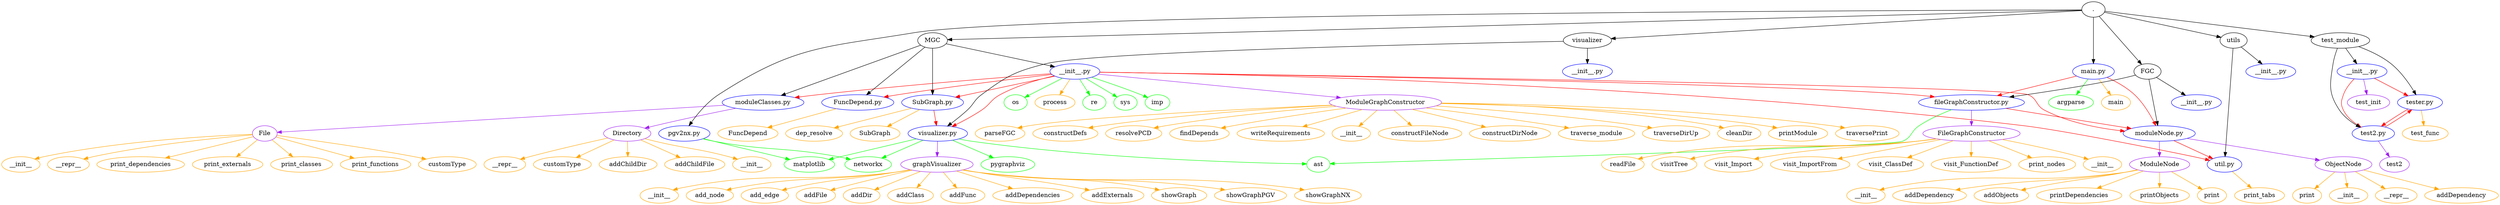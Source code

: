 digraph "" {
	graph [bb="0,0,4768.7,468"];
	node [label="\N"];
	networkx	 [color=green,
		height=0.5,
		pos="1658.6,90",
		width=1.2085];
	"./pgv2nx.py"	 [color=blue,
		height=0.5,
		label="pgv2nx.py",
		pos="1309.6,162",
		width=1.3248];
	"./pgv2nx.py" -> networkx	 [color=green,
		pos="e,1625.4,101.84 1344.9,149.91 1352,147.73 1359.5,145.64 1366.6,144 1470.4,119.89 1499.9,132.65 1603.6,108 1607.5,107.07 1611.5,106 \
1615.5,104.84"];
	matplotlib	 [color=green,
		height=0.5,
		pos="1548.6,90",
		width=1.2917];
	"./pgv2nx.py" -> matplotlib	 [color=green,
		pos="e,1512.8,101.7 1346,150.33 1352.9,148.19 1359.9,146 1366.6,144 1422.4,127.23 1436.9,124.91 1492.6,108 1496,106.98 1499.4,105.9 1502.9,\
104.81"];
	argparse	 [color=green,
		height=0.5,
		pos="3933.6,234",
		width=1.1111];
	"./main.py"	 [color=blue,
		height=0.5,
		label="main.py",
		pos="3951.6,306",
		width=1.0833];
	"./main.py" -> argparse	 [color=green,
		pos="e,3938.1,251.91 3947,287.83 3945.1,279.93 3942.7,270.49 3940.5,261.74"];
	"./FGC/fileGraphConstructor.py"	 [color=blue,
		height=0.5,
		label="fileGraphConstructor.py",
		pos="3741.6,234",
		width=2.6667];
	"./main.py" -> "./FGC/fileGraphConstructor.py"	 [color=red,
		pos="e,3788,249.93 3920.1,295.22 3887.9,284.15 3837,266.7 3797.7,253.25"];
	"./FGC/moduleNode.py"	 [color=blue,
		height=0.5,
		label="moduleNode.py",
		pos="4110.6,162",
		width=1.8611];
	"./main.py" -> "./FGC/moduleNode.py"	 [color=red,
		pos="e,4103.3,180.24 3982.9,295.25 4005.4,286.34 4035.3,271.9 4056.6,252 4075.4,234.42 4089.8,208.86 4099.1,189.47"];
	"./main.py-main"	 [color=orange,
		height=0.5,
		label=main,
		pos="4019.6,234",
		width=0.77193];
	"./main.py" -> "./main.py-main"	 [color=orange,
		pos="e,4004.8,249.62 3967.4,289.3 3976.5,279.67 3988,267.43 3997.9,256.91"];
	"./FGC/fileGraphConstructor.py" -> "./FGC/moduleNode.py"	 [color=red,
		pos="e,4056.3,172.6 3808.4,220.96 3876,207.78 3979.7,187.55 4046.3,174.54"];
	ast	 [color=green,
		height=0.5,
		pos="2508.6,90",
		width=0.75];
	"./FGC/fileGraphConstructor.py" -> ast	 [color=green,
		pos="e,2535.6,91.069 3707.4,217.14 3688.7,207.32 3665.6,194.12 3646.6,180 3627.9,166.15 3630,153.14 3608.6,144 3583.6,133.32 2734.7,98.991 \
2545.6,91.467"];
	"./FGC/fileGraphConstructor.py-FileGraphConstructor"	 [color=purple,
		height=0.5,
		label=FileGraphConstructor,
		pos="3743.6,162",
		width=2.4367];
	"./FGC/fileGraphConstructor.py" -> "./FGC/fileGraphConstructor.py-FileGraphConstructor"	 [color=purple,
		pos="e,3743.1,180.41 3742.1,215.83 3742.3,208.13 3742.6,198.97 3742.8,190.42"];
	"./utils/util.py"	 [color=blue,
		height=0.5,
		label="util.py",
		pos="4245.6,90",
		width=0.91667];
	"./FGC/moduleNode.py" -> "./utils/util.py"	 [color=red,
		pos="e,4221.7,102.75 4140.9,145.84 4162.2,134.45 4190.8,119.2 4212.7,107.52"];
	"./FGC/moduleNode.py-ObjectNode"	 [color=purple,
		height=0.5,
		label=ObjectNode,
		pos="4469.6,90",
		width=1.4676];
	"./FGC/moduleNode.py" -> "./FGC/moduleNode.py-ObjectNode"	 [color=purple,
		pos="e,4424,99.139 4164.3,151.22 4231.5,137.75 4345.9,114.81 4413.9,101.16"];
	"./FGC/moduleNode.py-ModuleNode"	 [color=purple,
		height=0.5,
		label=ModuleNode,
		pos="4110.6,90",
		width=1.577];
	"./FGC/moduleNode.py" -> "./FGC/moduleNode.py-ModuleNode"	 [color=purple,
		pos="e,4110.6,108.41 4110.6,143.83 4110.6,136.13 4110.6,126.97 4110.6,118.42"];
	"./FGC/fileGraphConstructor.py-FileGraphConstructor-__init__"	 [color=orange,
		height=0.5,
		label=__init__,
		pos="3996.6,90",
		width=1.0996];
	"./FGC/fileGraphConstructor.py-FileGraphConstructor" -> "./FGC/fileGraphConstructor.py-FileGraphConstructor-__init__"	 [color=orange,
		pos="e,3966.5,101.8 3801.5,148.41 3842.8,138.31 3899.5,123.63 3948.6,108 3951.3,107.13 3954.1,106.19 3957,105.21"];
	"./FGC/fileGraphConstructor.py-FileGraphConstructor-readFile"	 [color=orange,
		height=0.5,
		label=readFile,
		pos="3079.6,90",
		width=1.0856];
	"./FGC/fileGraphConstructor.py-FileGraphConstructor" -> "./FGC/fileGraphConstructor.py-FileGraphConstructor-readFile"	 [color=orange,
		pos="e,3108.4,102.33 3679.5,149.64 3667,147.52 3653.9,145.51 3641.6,144 3414.3,116.06 3351.3,156.71 3127.6,108 3124.4,107.31 3121.2,106.45 \
3117.9,105.48"];
	"./FGC/fileGraphConstructor.py-FileGraphConstructor-visitTree"	 [color=orange,
		height=0.5,
		label=visitTree,
		pos="3177.6,90",
		width=1.1453];
	"./FGC/fileGraphConstructor.py-FileGraphConstructor" -> "./FGC/fileGraphConstructor.py-FileGraphConstructor-visitTree"	 [color=orange,
		pos="e,3207.9,102.32 3679.2,149.76 3666.8,147.64 3653.8,145.61 3641.6,144 3458.5,119.93 3408,147.61 3227.6,108 3224.3,107.29 3221,106.42 \
3217.7,105.45"];
	"./FGC/fileGraphConstructor.py-FileGraphConstructor-visit_Import"	 [color=orange,
		height=0.5,
		label=visit_Import,
		pos="3290.6,90",
		width=1.4953];
	"./FGC/fileGraphConstructor.py-FileGraphConstructor" -> "./FGC/fileGraphConstructor.py-FileGraphConstructor-visit_Import"	 [color=orange,
		pos="e,3330,102.27 3678.1,149.94 3666,147.85 3653.4,145.78 3641.6,144 3514,124.79 3480,133.8 3353.6,108 3349.1,107.09 3344.6,106.03 3340,\
104.89"];
	"./FGC/fileGraphConstructor.py-FileGraphConstructor-visit_ImportFrom"	 [color=orange,
		height=0.5,
		label=visit_ImportFrom,
		pos="3435.6,90",
		width=2.0277];
	"./FGC/fileGraphConstructor.py-FileGraphConstructor" -> "./FGC/fileGraphConstructor.py-FileGraphConstructor-visit_ImportFrom"	 [color=orange,
		pos="e,3488.6,102.4 3685.7,148.46 3632.3,135.99 3553.4,117.55 3498.6,104.73"];
	"./FGC/fileGraphConstructor.py-FileGraphConstructor-visit_ClassDef"	 [color=orange,
		height=0.5,
		label=visit_ClassDef,
		pos="3588.6,90",
		width=1.7273];
	"./FGC/fileGraphConstructor.py-FileGraphConstructor" -> "./FGC/fileGraphConstructor.py-FileGraphConstructor-visit_ClassDef"	 [color=orange,
		pos="e,3621.6,105.33 3708,145.48 3685.1,134.82 3655.1,120.89 3630.9,109.65"];
	"./FGC/fileGraphConstructor.py-FileGraphConstructor-visit_FunctionDef"	 [color=orange,
		height=0.5,
		label=visit_FunctionDef,
		pos="3743.6,90",
		width=2.0684];
	"./FGC/fileGraphConstructor.py-FileGraphConstructor" -> "./FGC/fileGraphConstructor.py-FileGraphConstructor-visit_FunctionDef"	 [color=orange,
		pos="e,3743.6,108.41 3743.6,143.83 3743.6,136.13 3743.6,126.97 3743.6,118.42"];
	"./FGC/fileGraphConstructor.py-FileGraphConstructor-print_nodes"	 [color=orange,
		height=0.5,
		label=print_nodes,
		pos="3887.6,90",
		width=1.4406];
	"./FGC/fileGraphConstructor.py-FileGraphConstructor" -> "./FGC/fileGraphConstructor.py-FileGraphConstructor-print_nodes"	 [color=orange,
		pos="e,3857.8,104.9 3777,145.3 3798.4,134.61 3826.2,120.71 3848.6,109.51"];
	"./utils/util.py-print_tabs"	 [color=orange,
		height=0.5,
		label=print_tabs,
		pos="4299.6,18",
		width=1.2632];
	"./utils/util.py" -> "./utils/util.py-print_tabs"	 [color=orange,
		pos="e,4286.4,35.613 4258.1,73.301 4264.7,64.561 4272.8,53.667 4280.2,43.865"];
	"./FGC/moduleNode.py-ObjectNode-__init__"	 [color=orange,
		height=0.5,
		label=__init__,
		pos="4474.6,18",
		width=1.0996];
	"./FGC/moduleNode.py-ObjectNode" -> "./FGC/moduleNode.py-ObjectNode-__init__"	 [color=orange,
		pos="e,4473.3,36.413 4470.8,71.831 4471.4,64.131 4472,54.974 4472.6,46.417"];
	"./FGC/moduleNode.py-ObjectNode-__repr__"	 [color=orange,
		height=0.5,
		label=__repr__,
		pos="4574.6,18",
		width=1.1675];
	"./FGC/moduleNode.py-ObjectNode" -> "./FGC/moduleNode.py-ObjectNode-__repr__"	 [color=orange,
		pos="e,4552.2,33.364 4493.2,73.842 4508,63.627 4527.5,50.312 4543.6,39.247"];
	"./FGC/moduleNode.py-ObjectNode-addDependency"	 [color=orange,
		height=0.5,
		label=addDependency,
		pos="4701.6,18",
		width=1.8631];
	"./FGC/moduleNode.py-ObjectNode" -> "./FGC/moduleNode.py-ObjectNode-addDependency"	 [color=orange,
		pos="e,4657.6,31.657 4508.7,77.868 4546.9,66.007 4605.4,47.855 4647.9,34.648"];
	"./FGC/moduleNode.py-ObjectNode-print"	 [color=orange,
		height=0.5,
		label=print,
		pos="4389.6,18",
		width=0.75];
	"./FGC/moduleNode.py-ObjectNode" -> "./FGC/moduleNode.py-ObjectNode-print"	 [color=orange,
		pos="e,4405.7,32.511 4450.6,72.937 4439.4,62.84 4425.1,49.964 4413.2,39.216"];
	"./FGC/moduleNode.py-ModuleNode-__init__"	 [color=orange,
		height=0.5,
		label=__init__,
		pos="3558.6,18",
		width=1.0996];
	"./FGC/moduleNode.py-ModuleNode" -> "./FGC/moduleNode.py-ModuleNode-__init__"	 [color=orange,
		pos="e,3588,30.26 4069.6,77.392 4061.7,75.319 4053.4,73.395 4045.6,72 3853.3,37.785 3798.3,78.058 3607.6,36 3604.4,35.288 3601.1,34.413 \
3597.8,33.436"];
	"./FGC/moduleNode.py-ModuleNode-addDependency"	 [color=orange,
		height=0.5,
		label=addDependency,
		pos="3683.6,18",
		width=1.8631];
	"./FGC/moduleNode.py-ModuleNode" -> "./FGC/moduleNode.py-ModuleNode-addDependency"	 [color=orange,
		pos="e,3732.5,30.396 4069.2,77.573 4061.4,75.508 4053.3,73.541 4045.6,72 3920,46.838 3885.7,58.796 3759.6,36 3753.9,34.98 3748.1,33.806 \
3742.3,32.556"];
	"./FGC/moduleNode.py-ModuleNode-addObjects"	 [color=orange,
		height=0.5,
		label=addObjects,
		pos="3818.6,18",
		width=1.3858];
	"./FGC/moduleNode.py-ModuleNode" -> "./FGC/moduleNode.py-ModuleNode-addObjects"	 [color=orange,
		pos="e,3856.2,30.003 4068.4,77.921 4060.8,75.867 4053,73.814 4045.6,72 3971.4,53.802 3951.5,55.159 3877.6,36 3873.8,35.016 3869.9,33.944 \
3865.9,32.831"];
	"./FGC/moduleNode.py-ModuleNode-printDependencies"	 [color=orange,
		height=0.5,
		label=printDependencies,
		pos="3962.6,18",
		width=2.1224];
	"./FGC/moduleNode.py-ModuleNode" -> "./FGC/moduleNode.py-ModuleNode-printDependencies"	 [color=orange,
		pos="e,3996.1,34.327 4079.6,74.906 4058,64.422 4029,50.318 4005.3,38.774"];
	"./FGC/moduleNode.py-ModuleNode-printObjects"	 [color=orange,
		height=0.5,
		label=printObjects,
		pos="4110.6,18",
		width=1.4951];
	"./FGC/moduleNode.py-ModuleNode" -> "./FGC/moduleNode.py-ModuleNode-printObjects"	 [color=orange,
		pos="e,4110.6,36.413 4110.6,71.831 4110.6,64.131 4110.6,54.974 4110.6,46.417"];
	"./FGC/moduleNode.py-ModuleNode-print"	 [color=orange,
		height=0.5,
		label=print,
		pos="4209.6,18",
		width=0.75];
	"./FGC/moduleNode.py-ModuleNode" -> "./FGC/moduleNode.py-ModuleNode-print"	 [color=orange,
		pos="e,4191.1,31.479 4133.5,73.301 4148.3,62.575 4167.5,48.604 4182.9,37.389"];
	"./test_module/tester.py"	 [color=blue,
		height=0.5,
		label="tester.py",
		pos="4650.6,234",
		width=1.1111];
	"./test_module/test2.py"	 [color=blue,
		height=0.5,
		label="test2.py",
		pos="4557.6,162",
		width=1.0556];
	"./test_module/tester.py" -> "./test_module/test2.py"	 [color=red,
		pos="e,4573.2,178.56 4626.2,219.43 4612.3,209.63 4595.1,196.5 4581.3,185.27"];
	"./test_module/tester.py-test_func"	 [color=orange,
		height=0.5,
		label=test_func,
		pos="4656.6,162",
		width=1.1812];
	"./test_module/tester.py" -> "./test_module/tester.py-test_func"	 [color=orange,
		pos="e,4655.1,180.41 4652.1,215.83 4652.7,208.13 4653.5,198.97 4654.2,190.42"];
	"./test_module/test2.py" -> "./test_module/tester.py"	 [color=red,
		pos="e,4634.8,217.3 4581.4,176.18 4595.5,186.06 4613,199.45 4627,210.85"];
	"./test_module/test2.py-test2"	 [color=purple,
		height=0.5,
		label=test2,
		pos="4567.6,90",
		width=0.75];
	"./test_module/test2.py" -> "./test_module/test2.py-test2"	 [color=purple,
		pos="e,4565,108.41 4560.1,143.83 4561.2,136.13 4562.5,126.97 4563.6,118.42"];
	"./test_module/__init__.py"	 [color=blue,
		height=0.5,
		label="__init__.py",
		pos="4540.6,306",
		width=1.4067];
	"./test_module/__init__.py" -> "./test_module/tester.py"	 [color=red,
		pos="e,4627.7,248.95 4565,290.02 4581,279.58 4601.9,265.84 4619.1,254.58"];
	"./test_module/__init__.py" -> "./test_module/test2.py"	 [color=red,
		pos="e,4536.5,177.19 4525.4,288.33 4517.8,278.37 4509.5,265.28 4505.6,252 4501,236.66 4499.6,230.84 4505.6,216 4510.5,203.83 4519.6,192.88 \
4528.8,184.07"];
	"./test_module/__init__.py-test_init"	 [color=purple,
		height=0.5,
		label=test_init,
		pos="4553.6,234",
		width=1.0723];
	"./test_module/__init__.py" -> "./test_module/__init__.py-test_init"	 [color=purple,
		pos="e,4550.3,252.41 4543.9,287.83 4545.3,280.13 4546.9,270.97 4548.5,262.42"];
	os	 [color=green,
		height=0.5,
		pos="1930.6,234",
		width=0.75];
	"./MGC/__init__.py"	 [color=blue,
		height=0.5,
		label="__init__.py",
		pos="2053.6,306",
		width=1.4067];
	"./MGC/__init__.py" -> "./FGC/fileGraphConstructor.py"	 [color=red,
		pos="e,3672.8,246.64 2104.3,305.14 2339.4,301.02 3324.9,282.22 3631.6,252 3641.7,251 3652.4,249.65 3662.8,248.14"];
	"./MGC/__init__.py" -> "./FGC/moduleNode.py"	 [color=red,
		pos="e,4047.5,168.14 2104.5,304.96 2392.4,299.05 3805.3,269.19 3846.6,252 3868.1,243.06 3864.1,227.08 3884.6,216 3932,190.31 3991.5,176.73 \
4037.6,169.61"];
	"./MGC/__init__.py" -> "./utils/util.py"	 [color=red,
		pos="e,4216.2,98.203 2104.3,305.03 2317,300.43 3157.7,276.75 3840.6,180 3976.4,160.76 4134.2,120.36 4206.2,100.91"];
	"./MGC/__init__.py" -> os	 [color=green,
		pos="e,1951.2,246.09 2027.2,290.55 2007.5,279.02 1980.5,263.24 1960.1,251.28"];
	"./MGC/moduleClasses.py"	 [color=blue,
		height=0.5,
		label="moduleClasses.py",
		pos="1441.6,234",
		width=2.0616];
	"./MGC/__init__.py" -> "./MGC/moduleClasses.py"	 [color=red,
		pos="e,1498,245.74 2004,302.3 1911.5,295.06 1706.2,277.48 1534.6,252 1526,250.72 1516.9,249.2 1508,247.59"];
	"./visualizer/visualizer.py"	 [color=blue,
		height=0.5,
		label="visualizer.py",
		pos="1792.6,162",
		width=1.5293];
	"./MGC/__init__.py" -> "./visualizer/visualizer.py"	 [color=red,
		pos="e,1811.3,179.27 2010.5,296.3 1977.3,287.7 1931.2,273.19 1894.6,252 1886.2,247.12 1846.3,211.25 1819,186.3"];
	re	 [color=green,
		height=0.5,
		pos="2094.6,234",
		width=0.75];
	"./MGC/__init__.py" -> re	 [color=green,
		pos="e,2084.9,251.1 2063.7,288.2 2068.6,279.71 2074.4,269.38 2079.8,260.02"];
	sys	 [color=green,
		height=0.5,
		pos="2166.6,234",
		width=0.75];
	"./MGC/__init__.py" -> sys	 [color=green,
		pos="e,2146.7,246.65 2078.4,290.2 2096,278.96 2119.8,263.83 2138.2,252.1"];
	imp	 [color=green,
		height=0.5,
		pos="2238.6,234",
		width=0.75];
	"./MGC/__init__.py" -> imp	 [color=green,
		pos="e,2217.1,245.26 2091.1,293.75 2121.5,283.5 2165.3,268.02 2202.6,252 2204.4,251.23 2206.2,250.42 2208,249.59"];
	"./MGC/SubGraph.py"	 [color=blue,
		height=0.5,
		label="SubGraph.py",
		pos="1752.6,234",
		width=1.584];
	"./MGC/__init__.py" -> "./MGC/SubGraph.py"	 [color=red,
		pos="e,1798.2,244.9 2011.4,295.91 1958.3,283.2 1866.8,261.31 1808,247.26"];
	"./MGC/FuncDepend.py"	 [color=blue,
		height=0.5,
		label="FuncDepend.py",
		pos="1610.6,234",
		width=1.8472];
	"./MGC/__init__.py" -> "./MGC/FuncDepend.py"	 [color=red,
		pos="e,1659.5,246.24 2005.6,300.28 1935.2,291.6 1800.3,273.79 1686.6,252 1681,250.92 1675.1,249.71 1669.3,248.43"];
	"./MGC/__init__.py-ModuleGraphConstructor"	 [color=purple,
		height=0.5,
		label=ModuleGraphConstructor,
		pos="2642.6,234",
		width=2.8187];
	"./MGC/__init__.py" -> "./MGC/__init__.py-ModuleGraphConstructor"	 [color=purple,
		pos="e,2559,244.22 2101.8,300.11 2199.4,288.18 2421.8,260.99 2548.9,245.46"];
	"./MGC/__init__.py-process"	 [color=orange,
		height=0.5,
		label=process,
		pos="2012.6,234",
		width=1.0175];
	"./MGC/__init__.py" -> "./MGC/__init__.py-process"	 [color=orange,
		pos="e,2022.5,251.34 2043.5,288.2 2038.6,279.77 2032.8,269.53 2027.5,260.23"];
	"./MGC/moduleClasses.py-File"	 [color=purple,
		height=0.5,
		label=File,
		pos="507.59,162",
		width=0.75];
	"./MGC/moduleClasses.py" -> "./MGC/moduleClasses.py-File"	 [color=purple,
		pos="e,534.47,164.07 1370.6,228.53 1184.1,214.15 684.93,175.67 544.69,164.86"];
	"./MGC/moduleClasses.py-Directory"	 [color=purple,
		height=0.5,
		label=Directory,
		pos="1199.6,162",
		width=1.222];
	"./MGC/moduleClasses.py" -> "./MGC/moduleClasses.py-Directory"	 [color=purple,
		pos="e,1233.2,173.68 1392,220.56 1353.8,210.02 1299.7,194.71 1252.6,180 1249.4,179.01 1246.2,177.97 1242.9,176.91"];
	"./visualizer/visualizer.py" -> networkx	 [color=green,
		pos="e,1685.5,104.44 1763.8,146.55 1743.5,135.64 1716.1,120.92 1694.4,109.24"];
	"./visualizer/visualizer.py" -> matplotlib	 [color=green,
		pos="e,1584.7,101.56 1750.5,150.18 1712.6,139.43 1655.2,123.01 1605.6,108 1602,106.92 1598.3,105.78 1594.6,104.63"];
	"./visualizer/visualizer.py" -> ast	 [color=green,
		pos="e,2481.3,90.395 1832.6,149.48 1840.5,147.37 1848.7,145.41 1856.6,144 2087.7,102.33 2370.7,92.748 2471.1,90.601"];
	pygraphviz	 [color=green,
		height=0.5,
		pos="1925.6,90",
		width=1.3889];
	"./visualizer/visualizer.py" -> pygraphviz	 [color=green,
		pos="e,1897.6,105.17 1821.1,146.55 1840.9,135.85 1867.4,121.51 1888.8,109.94"];
	"./visualizer/visualizer.py-graphVisualizer"	 [color=purple,
		height=0.5,
		label=graphVisualizer,
		pos="1791.6,90",
		width=1.8349];
	"./visualizer/visualizer.py" -> "./visualizer/visualizer.py-graphVisualizer"	 [color=purple,
		pos="e,1791.8,108.41 1792.3,143.83 1792.2,136.13 1792.1,126.97 1792,118.42"];
	"./MGC/SubGraph.py" -> "./visualizer/visualizer.py"	 [color=red,
		pos="e,1782.7,179.84 1762.5,216.2 1767.1,207.89 1772.7,197.83 1777.8,188.64"];
	"./MGC/SubGraph.py-dep_resolve"	 [color=orange,
		height=0.5,
		label=dep_resolve,
		pos="1556.6,162",
		width=1.4676];
	"./MGC/SubGraph.py" -> "./MGC/SubGraph.py-dep_resolve"	 [color=orange,
		pos="e,1592.8,175.3 1715.3,220.29 1683.2,208.52 1636.9,191.5 1602.6,178.89"];
	"./MGC/SubGraph.py-SubGraph"	 [color=orange,
		height=0.5,
		label="SubGraph",
		pos="1673.6,162",
		width=1.2769];
	"./MGC/SubGraph.py" -> "./MGC/SubGraph.py-SubGraph"	 [color=orange,
		pos="e,1691.9,178.69 1733.9,216.94 1723.6,207.54 1710.6,195.75 1699.4,185.49"];
	"./MGC/FuncDepend.py-FuncDepend"	 [color=orange,
		height=0.5,
		label=FuncDepend,
		pos="1430.6,162",
		width=1.536];
	"./MGC/FuncDepend.py" -> "./MGC/FuncDepend.py-FuncDepend"	 [color=orange,
		pos="e,1465.7,176.04 1573.3,219.08 1544.8,207.67 1505.3,191.9 1475.1,179.82"];
	"./MGC/__init__.py-ModuleGraphConstructor-__init__"	 [color=orange,
		height=0.5,
		label=__init__,
		pos="2575.6,162",
		width=1.0996];
	"./MGC/__init__.py-ModuleGraphConstructor" -> "./MGC/__init__.py-ModuleGraphConstructor-__init__"	 [color=orange,
		pos="e,2591,178.61 2626,216.2 2617.6,207.13 2607.2,195.97 2598.1,186.14"];
	"./MGC/__init__.py-ModuleGraphConstructor-constructFileNode"	 [color=orange,
		height=0.5,
		label=constructFileNode,
		pos="2708.6,162",
		width=2.0954];
	"./MGC/__init__.py-ModuleGraphConstructor" -> "./MGC/__init__.py-ModuleGraphConstructor-constructFileNode"	 [color=orange,
		pos="e,2692.5,179.59 2658.9,216.2 2667,207.4 2676.9,196.62 2685.7,187"];
	"./MGC/__init__.py-ModuleGraphConstructor-constructDirNode"	 [color=orange,
		height=0.5,
		label=constructDirNode,
		pos="2875.6,162",
		width=2.0407];
	"./MGC/__init__.py-ModuleGraphConstructor" -> "./MGC/__init__.py-ModuleGraphConstructor-constructDirNode"	 [color=orange,
		pos="e,2829.9,176.13 2693.1,218.38 2730.5,206.84 2781.3,191.13 2819.9,179.22"];
	"./MGC/__init__.py-ModuleGraphConstructor-traverse_module"	 [color=orange,
		height=0.5,
		label=traverse_module,
		pos="3036.6,162",
		width=1.9178];
	"./MGC/__init__.py-ModuleGraphConstructor" -> "./MGC/__init__.py-ModuleGraphConstructor-traverse_module"	 [color=orange,
		pos="e,2985.3,174.12 2718.9,222.11 2782.8,211.87 2876.4,196.2 2957.6,180 2963.3,178.85 2969.3,177.6 2975.3,176.32"];
	"./MGC/__init__.py-ModuleGraphConstructor-traverseDirUp"	 [color=orange,
		height=0.5,
		label=traverseDirUp,
		pos="3184.6,162",
		width=1.6858];
	"./MGC/__init__.py-ModuleGraphConstructor" -> "./MGC/__init__.py-ModuleGraphConstructor-traverseDirUp"	 [color=orange,
		pos="e,3140.4,174.36 2736.7,227.07 2832.4,219.13 2984.6,204.03 3114.6,180 3119.7,179.05 3125,177.94 3130.3,176.75"];
	"./MGC/__init__.py-ModuleGraphConstructor-cleanDir"	 [color=orange,
		height=0.5,
		label=cleanDir,
		pos="3303.6,162",
		width=1.1264];
	"./MGC/__init__.py-ModuleGraphConstructor" -> "./MGC/__init__.py-ModuleGraphConstructor-cleanDir"	 [color=orange,
		pos="e,3273.9,174.32 2739.4,228.58 2886.4,219.82 3159.1,201.34 3254.6,180 3257.8,179.29 3261,178.42 3264.3,177.45"];
	"./MGC/__init__.py-ModuleGraphConstructor-printModule"	 [color=orange,
		height=0.5,
		label=printModule,
		pos="3416.6,162",
		width=1.5089];
	"./MGC/__init__.py-ModuleGraphConstructor" -> "./MGC/__init__.py-ModuleGraphConstructor-printModule"	 [color=orange,
		pos="e,3377.2,174.57 2740.2,229.04 2906.7,220.17 3238.6,200.58 3353.6,180 3358.1,179.2 3362.7,178.21 3367.2,177.12"];
	"./MGC/__init__.py-ModuleGraphConstructor-traversePrint"	 [color=orange,
		height=0.5,
		label=traversePrint,
		pos="3544.6,162",
		width=1.5359];
	"./MGC/__init__.py-ModuleGraphConstructor" -> "./MGC/__init__.py-ModuleGraphConstructor-traversePrint"	 [color=orange,
		pos="e,3504.3,174.54 2741.9,230.16 2932,222.38 3340.4,203.5 3479.6,180 3484.4,179.19 3489.3,178.17 3494.3,177.02"];
	"./MGC/__init__.py-ModuleGraphConstructor-parseFGC"	 [color=orange,
		height=0.5,
		label=parseFGC,
		pos="1911.6,162",
		width=1.2769];
	"./MGC/__init__.py-ModuleGraphConstructor" -> "./MGC/__init__.py-ModuleGraphConstructor-parseFGC"	 [color=orange,
		pos="e,1945.3,174.42 2544.9,229.05 2385.1,220.46 2074.4,201.64 1966.6,180 1962.8,179.23 1958.8,178.28 1954.9,177.23"];
	"./MGC/__init__.py-ModuleGraphConstructor-constructDefs"	 [color=orange,
		height=0.5,
		label=constructDefs,
		pos="2034.6,162",
		width=1.645];
	"./MGC/__init__.py-ModuleGraphConstructor" -> "./MGC/__init__.py-ModuleGraphConstructor-constructDefs"	 [color=orange,
		pos="e,2077.5,174.47 2544.9,228.92 2436.2,222.18 2255.8,207.75 2102.6,180 2097.6,179.1 2092.5,178.02 2087.3,176.84"];
	"./MGC/__init__.py-ModuleGraphConstructor-resolvePCD"	 [color=orange,
		height=0.5,
		label=resolvePCD,
		pos="2164.6,162",
		width=1.468];
	"./MGC/__init__.py-ModuleGraphConstructor" -> "./MGC/__init__.py-ModuleGraphConstructor-resolvePCD"	 [color=orange,
		pos="e,2203.4,174.25 2551,226.19 2466.3,218 2337.1,203.07 2226.6,180 2222.2,179.09 2217.7,178.02 2213.2,176.87"];
	"./MGC/__init__.py-ModuleGraphConstructor-findDepends"	 [color=orange,
		height=0.5,
		label=findDepends,
		pos="2290.6,162",
		width=1.5226];
	"./MGC/__init__.py-ModuleGraphConstructor" -> "./MGC/__init__.py-ModuleGraphConstructor-findDepends"	 [color=orange,
		pos="e,2331.4,174.07 2567.6,221.82 2509.3,211.89 2426.4,196.8 2354.6,180 2350.2,178.98 2345.7,177.86 2341.2,176.69"];
	"./MGC/__init__.py-ModuleGraphConstructor-writeRequirements"	 [color=orange,
		height=0.5,
		label=writeRequirements,
		pos="2440.6,162",
		width=2.1499];
	"./MGC/__init__.py-ModuleGraphConstructor" -> "./MGC/__init__.py-ModuleGraphConstructor-writeRequirements"	 [color=orange,
		pos="e,2483,177.12 2597.3,217.84 2566.3,206.8 2525.1,192.12 2492.7,180.59"];
	"./MGC/moduleClasses.py-File-__init__"	 [color=orange,
		height=0.5,
		label=__init__,
		pos="39.586,90",
		width=1.0996];
	"./MGC/moduleClasses.py-File" -> "./MGC/moduleClasses.py-File-__init__"	 [color=orange,
		pos="e,69.055,102.03 480.24,160.6 412.82,156.68 233.56,143.49 88.586,108 85.373,107.21 82.081,106.29 78.796,105.27"];
	"./MGC/moduleClasses.py-File-__repr__"	 [color=orange,
		height=0.5,
		label=__repr__,
		pos="139.59,90",
		width=1.1675];
	"./MGC/moduleClasses.py-File" -> "./MGC/moduleClasses.py-File-__repr__"	 [color=orange,
		pos="e,171.16,102.08 480.54,158.97 425.39,152.46 296.23,135.43 190.59,108 187.41,107.17 184.14,106.24 180.88,105.24"];
	"./MGC/moduleClasses.py-File-print_dependencies"	 [color=orange,
		height=0.5,
		label=print_dependencies,
		pos="278.59,90",
		width=2.1907];
	"./MGC/moduleClasses.py-File" -> "./MGC/moduleClasses.py-File-print_dependencies"	 [color=orange,
		pos="e,325.05,104.61 483.08,154.29 447.96,143.25 382.34,122.62 334.88,107.7"];
	"./MGC/moduleClasses.py-File-print_externals"	 [color=orange,
		height=0.5,
		label=print_externals,
		pos="438.59,90",
		width=1.7542];
	"./MGC/moduleClasses.py-File" -> "./MGC/moduleClasses.py-File-print_externals"	 [color=orange,
		pos="e,455.38,107.53 492.95,146.73 484.1,137.5 472.61,125.5 462.47,114.92"];
	"./MGC/moduleClasses.py-File-print_classes"	 [color=orange,
		height=0.5,
		label=print_classes,
		pos="575.59,90",
		width=1.5497];
	"./MGC/moduleClasses.py-File" -> "./MGC/moduleClasses.py-File-print_classes"	 [color=orange,
		pos="e,559.28,107.27 522.01,146.73 530.79,137.43 542.22,125.33 552.27,114.69"];
	"./MGC/moduleClasses.py-File-print_functions"	 [color=orange,
		height=0.5,
		label=print_functions,
		pos="713.59,90",
		width=1.7818];
	"./MGC/moduleClasses.py-File" -> "./MGC/moduleClasses.py-File-print_functions"	 [color=orange,
		pos="e,673.08,104.16 531.62,153.6 563.82,142.35 621.74,122.1 663.61,107.47"];
	"./MGC/moduleClasses.py-File-customType"	 [color=orange,
		height=0.5,
		label=customType,
		pos="848.59,90",
		width=1.4779];
	"./MGC/moduleClasses.py-File" -> "./MGC/moduleClasses.py-File-customType"	 [color=orange,
		pos="e,809.04,102.07 533.92,157.73 583.61,149.49 694.51,130.23 786.59,108 790.69,107.01 794.93,105.92 799.18,104.78"];
	"./MGC/moduleClasses.py-Directory-__init__"	 [color=orange,
		height=0.5,
		label=__init__,
		pos="1443.6,90",
		width=1.0996];
	"./MGC/moduleClasses.py-Directory" -> "./MGC/moduleClasses.py-Directory-__init__"	 [color=orange,
		pos="e,1413.2,101.73 1233.1,150.17 1239.5,148.03 1246.3,145.88 1252.6,144 1315,125.52 1332.4,127.25 1394.6,108 1397.5,107.09 1400.5,106.11 \
1403.6,105.08"];
	"./MGC/moduleClasses.py-Directory-__repr__"	 [color=orange,
		height=0.5,
		label=__repr__,
		pos="961.59,90",
		width=1.1675];
	"./MGC/moduleClasses.py-Directory" -> "./MGC/moduleClasses.py-Directory-__repr__"	 [color=orange,
		pos="e,993.87,101.71 1162.8,152.07 1125,141.68 1064.4,124.61 1012.6,108 1009.6,107.06 1006.6,106.06 1003.6,105.03"];
	"./MGC/moduleClasses.py-Directory-customType"	 [color=orange,
		height=0.5,
		label=customType,
		pos="1074.6,90",
		width=1.4779];
	"./MGC/moduleClasses.py-Directory" -> "./MGC/moduleClasses.py-Directory-customType"	 [color=orange,
		pos="e,1101.9,105.72 1174,147.26 1155.7,136.72 1130.8,122.4 1110.5,110.71"];
	"./MGC/moduleClasses.py-Directory-addChildDir"	 [color=orange,
		height=0.5,
		label=addChildDir,
		pos="1200.6,90",
		width=1.5089];
	"./MGC/moduleClasses.py-Directory" -> "./MGC/moduleClasses.py-Directory-addChildDir"	 [color=orange,
		pos="e,1200.3,108.41 1199.8,143.83 1199.9,136.13 1200.1,126.97 1200.2,118.42"];
	"./MGC/moduleClasses.py-Directory-addChildFile"	 [color=orange,
		height=0.5,
		label=addChildFile,
		pos="1329.6,90",
		width=1.5636];
	"./MGC/moduleClasses.py-Directory" -> "./MGC/moduleClasses.py-Directory-addChildFile"	 [color=orange,
		pos="e,1301.1,105.8 1225.9,147.43 1245,136.86 1271.1,122.41 1292.3,110.65"];
	"./visualizer/visualizer.py-graphVisualizer-__init__"	 [color=orange,
		height=0.5,
		label=__init__,
		pos="1250.6,18",
		width=1.0996];
	"./visualizer/visualizer.py-graphVisualizer" -> "./visualizer/visualizer.py-graphVisualizer-__init__"	 [color=orange,
		pos="e,1280,30.234 1742.3,77.818 1732.2,75.629 1721.6,73.553 1711.6,72 1530,43.762 1479,76.041 1299.6,36 1296.4,35.279 1293.1,34.398 \
1289.8,33.417"];
	"./visualizer/visualizer.py-graphVisualizer-add_node"	 [color=orange,
		height=0.5,
		label=add_node,
		pos="1352.6,18",
		width=1.2358];
	"./visualizer/visualizer.py-graphVisualizer" -> "./visualizer/visualizer.py-graphVisualizer-add_node"	 [color=orange,
		pos="e,1385.4,30.324 1741.8,77.959 1731.8,75.784 1721.4,73.678 1711.6,72 1576.6,48.939 1539.2,66.185 1405.6,36 1402.2,35.227 1398.7,34.314 \
1395.1,33.316"];
	"./visualizer/visualizer.py-graphVisualizer-add_edge"	 [color=orange,
		height=0.5,
		label=add_edge,
		pos="1458.6,18",
		width=1.222];
	"./visualizer/visualizer.py-graphVisualizer" -> "./visualizer/visualizer.py-graphVisualizer-add_edge"	 [color=orange,
		pos="e,1491.4,30.005 1740.9,78.242 1731.2,76.091 1721.1,73.92 1711.6,72 1623.1,54.083 1599,58.585 1511.6,36 1508.2,35.123 1504.7,34.135 \
1501.2,33.086"];
	"./visualizer/visualizer.py-graphVisualizer-addFile"	 [color=orange,
		height=0.5,
		label=addFile,
		pos="1557.6,18",
		width=1.0176];
	"./visualizer/visualizer.py-graphVisualizer" -> "./visualizer/visualizer.py-graphVisualizer-addFile"	 [color=orange,
		pos="e,1585.5,29.681 1743,77.585 1704.6,67.414 1649.7,52.117 1602.6,36 1600.1,35.137 1597.5,34.211 1594.9,33.252"];
	"./visualizer/visualizer.py-graphVisualizer-addDir"	 [color=orange,
		height=0.5,
		label=addDir,
		pos="1646.6,18",
		width=0.96288];
	"./visualizer/visualizer.py-graphVisualizer" -> "./visualizer/visualizer.py-graphVisualizer-addDir"	 [color=orange,
		pos="e,1672.1,30.651 1759.8,74.199 1736.5,62.651 1705,47.003 1681.1,35.152"];
	"./visualizer/visualizer.py-graphVisualizer-addClass"	 [color=orange,
		height=0.5,
		label=addClass,
		pos="1741.6,18",
		width=1.1678];
	"./visualizer/visualizer.py-graphVisualizer" -> "./visualizer/visualizer.py-graphVisualizer-addClass"	 [color=orange,
		pos="e,1753.6,35.345 1779.2,72.202 1773.2,63.594 1766,53.101 1759.4,43.649"];
	"./visualizer/visualizer.py-graphVisualizer-addFunc"	 [color=orange,
		height=0.5,
		label=addFunc,
		pos="1842.6,18",
		width=1.1267];
	"./visualizer/visualizer.py-graphVisualizer" -> "./visualizer/visualizer.py-graphVisualizer-addFunc"	 [color=orange,
		pos="e,1830.3,35.345 1804.2,72.202 1810.3,63.594 1817.7,53.101 1824.4,43.649"];
	"./visualizer/visualizer.py-graphVisualizer-addDependencies"	 [color=orange,
		height=0.5,
		label=addDependencies,
		pos="1973.6,18",
		width=2.0131];
	"./visualizer/visualizer.py-graphVisualizer" -> "./visualizer/visualizer.py-graphVisualizer-addDependencies"	 [color=orange,
		pos="e,1935,33.271 1829.3,75.082 1857.2,64.043 1895.4,48.921 1925.5,37.015"];
	"./visualizer/visualizer.py-graphVisualizer-addExternals"	 [color=orange,
		height=0.5,
		label=addExternals,
		pos="2120.6,18",
		width=1.5631];
	"./visualizer/visualizer.py-graphVisualizer" -> "./visualizer/visualizer.py-graphVisualizer-addExternals"	 [color=orange,
		pos="e,2078.5,30.009 1840.7,77.861 1849.3,75.835 1858.2,73.806 1866.6,72 1949.7,54.068 1971.7,55.206 2054.6,36 2059.2,34.933 2064,33.764 \
2068.7,32.548"];
	"./visualizer/visualizer.py-graphVisualizer-showGraph"	 [color=orange,
		height=0.5,
		label=showGraph,
		pos="2245.6,18",
		width=1.4133];
	"./visualizer/visualizer.py-graphVisualizer" -> "./visualizer/visualizer.py-graphVisualizer-showGraph"	 [color=orange,
		pos="e,2208.1,30.373 1839.8,77.5 1848.7,75.467 1857.9,73.53 1866.6,72 2007.1,47.305 2045.8,64.614 2185.6,36 2189.7,35.153 2194,34.15 \
2198.2,33.056"];
	"./visualizer/visualizer.py-graphVisualizer-showGraphPGV"	 [color=orange,
		height=0.5,
		label=showGraphPGV,
		pos="2382.6,18",
		width=1.9047];
	"./visualizer/visualizer.py-graphVisualizer" -> "./visualizer/visualizer.py-graphVisualizer-showGraphPGV"	 [color=orange,
		pos="e,2333.5,30.614 1839.4,77.372 1848.4,75.326 1857.7,73.418 1866.6,72 2059.9,41.065 2112.2,66.364 2305.6,36 2311.4,35.086 2317.4,33.973 \
2323.5,32.752"];
	"./visualizer/visualizer.py-graphVisualizer-showGraphNX"	 [color=orange,
		height=0.5,
		label=showGraphNX,
		pos="2532.6,18",
		width=1.7681];
	"./visualizer/visualizer.py-graphVisualizer" -> "./visualizer/visualizer.py-graphVisualizer-showGraphNX"	 [color=orange,
		pos="e,2487.1,30.708 1839,77.308 1848.1,75.243 1857.6,73.343 1866.6,72 2128.2,32.989 2199.2,76.244 2460.6,36 2466,35.167 2471.6,34.114 \
2477.2,32.938"];
	"."	 [color=black,
		height=0.5,
		label=".",
		pos="3951.6,450",
		width=0.75];
	"." -> "./pgv2nx.py"	 [pos="e,1315.2,179.9 3924.4,449.94 3685.3,449.3 1940.4,443.09 1713.6,396 1546.9,361.38 1485.6,365.39 1358.6,252 1339.6,235.07 1326.6,209.01 \
1318.7,189.28"];
	"." -> "./main.py"	 [pos="e,3951.6,324.09 3951.6,431.76 3951.6,407.2 3951.6,363.25 3951.6,334.35"];
	"./test_module"	 [color=black,
		height=0.5,
		label=test_module,
		pos="4494.6,378",
		width=1.4861];
	"." -> "./test_module"	 [pos="e,4444.8,384.61 3978.1,446.48 4061.1,435.48 4317,401.54 4434.5,385.97"];
	"./MGC"	 [color=black,
		height=0.5,
		label=MGC,
		pos="1752.6,378",
		width=0.84722];
	"." -> "./MGC"	 [pos="e,1783.2,379 3924.6,449.12 3695,441.6 2072.2,388.47 1793.3,379.33"];
	"./utils"	 [color=black,
		height=0.5,
		label=utils,
		pos="4271.6,378",
		width=0.75];
	"." -> "./utils"	 [pos="e,4245.8,383.8 3977.2,444.23 4034.1,431.43 4170.9,400.65 4236,386"];
	"./FGC"	 [color=black,
		height=0.5,
		label=FGC,
		pos="4078.6,306",
		width=0.76389];
	"." -> "./FGC"	 [pos="e,4064.8,321.67 3965.4,434.32 3987.7,409 4031.9,358.98 4057.9,329.42"];
	"./visualizer"	 [color=black,
		height=0.5,
		label=visualizer,
		pos="2995.6,378",
		width=1.2361];
	"." -> "./visualizer"	 [pos="e,3039.6,381.31 3924.5,447.96 3793.9,438.13 3228.3,395.52 3049.8,382.08"];
	"./test_module" -> "./test_module/tester.py"	 [pos="e,4644.3,251.91 4532.3,365.18 4554.2,356.27 4581.3,342.64 4600.6,324 4618.8,306.46 4632.1,280.85 4640.4,261.43"];
	"./test_module" -> "./test_module/test2.py"	 [pos="e,4535.3,176.75 4488.6,359.73 4485.5,349.38 4482.1,336.11 4480.6,324 4474.4,275.8 4472.8,257.8 4497.6,216 4505,203.41 4516.4,192.11 \
4527.2,183.14"];
	"./test_module" -> "./test_module/__init__.py"	 [pos="e,4529.3,323.59 4506,360.2 4511.4,351.74 4517.9,341.47 4523.9,332.15"];
	"./MGC" -> "./MGC/__init__.py"	 [pos="e,2011.5,316.07 1780.9,371.23 1831.4,359.15 1937.7,333.73 2001.6,318.43"];
	"./MGC" -> "./MGC/moduleClasses.py"	 [pos="e,1476.1,250 1728.4,366.82 1676.2,342.63 1552.1,285.16 1485.5,254.34"];
	"./MGC" -> "./MGC/SubGraph.py"	 [pos="e,1752.6,252.09 1752.6,359.76 1752.6,335.2 1752.6,291.25 1752.6,262.35"];
	"./MGC" -> "./MGC/FuncDepend.py"	 [pos="e,1627.8,251.45 1737.1,362.32 1712.6,337.42 1664.5,288.66 1635.2,258.93"];
	"./utils" -> "./utils/util.py"	 [pos="e,4247.2,108.01 4270,359.98 4265.6,311.29 4253.4,176.8 4248.1,118.06"];
	"./utils/__init__.py"	 [color=blue,
		height=0.5,
		label="__init__.py",
		pos="4350.6,306",
		width=1.4067];
	"./utils" -> "./utils/__init__.py"	 [pos="e,4332.1,322.82 4287.6,363.43 4298.2,353.79 4312.3,340.93 4324.5,329.82"];
	"./FGC" -> "./FGC/fileGraphConstructor.py"	 [pos="e,3806.6,247.28 4052.6,299.97 4037.2,296.41 4017.3,291.87 3999.6,288 3938.1,274.56 3868.2,259.97 3816.6,249.35"];
	"./FGC" -> "./FGC/moduleNode.py"	 [pos="e,4106.5,180.17 4082.6,288.05 4088,263.48 4097.9,219.1 4104.3,190.1"];
	"./FGC/__init__.py"	 [color=blue,
		height=0.5,
		label="__init__.py",
		pos="4192.6,234",
		width=1.4067];
	"./FGC" -> "./FGC/__init__.py"	 [pos="e,4167.4,249.92 4098.4,293.46 4115,282.98 4139.1,267.8 4158.7,255.4"];
	"./visualizer" -> "./visualizer/visualizer.py"	 [pos="e,1800.8,179.88 2951,376.68 2768.8,371.15 2086.8,348.95 1993.6,324 1925.2,305.7 1904.3,299.18 1851.6,252 1831.7,234.23 1815.7,208.32 \
1805.4,188.85"];
	"./visualizer/__init__.py"	 [color=blue,
		height=0.5,
		label="__init__.py",
		pos="2995.6,306",
		width=1.4067];
	"./visualizer" -> "./visualizer/__init__.py"	 [pos="e,2995.6,324.41 2995.6,359.83 2995.6,352.13 2995.6,342.97 2995.6,334.42"];
}
